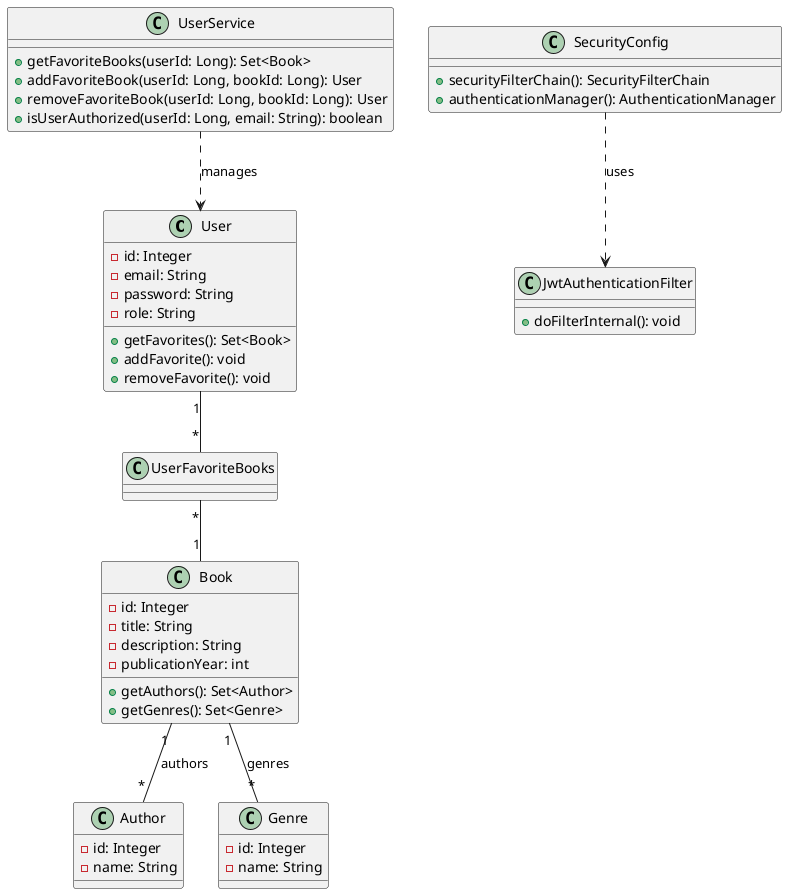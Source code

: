 @startuml

' Class Diagram
class User {
    - id: Integer
    - email: String
    - password: String
    - role: String
    + getFavorites(): Set<Book>
    + addFavorite(): void
    + removeFavorite(): void
}

class Book {
    - id: Integer
    - title: String
    - description: String
    - publicationYear: int
    + getAuthors(): Set<Author>
    + getGenres(): Set<Genre>
}

class Author {
    - id: Integer
    - name: String
}

class Genre {
    - id: Integer
    - name: String
}

class SecurityConfig {
    + securityFilterChain(): SecurityFilterChain
    + authenticationManager(): AuthenticationManager
}

class JwtAuthenticationFilter {
    + doFilterInternal(): void
}

class UserService {
    + getFavoriteBooks(userId: Long): Set<Book>
    + addFavoriteBook(userId: Long, bookId: Long): User
    + removeFavoriteBook(userId: Long, bookId: Long): User
    + isUserAuthorized(userId: Long, email: String): boolean
}

User "1" -- "*" UserFavoriteBooks
UserFavoriteBooks "*" -- "1" Book
Book "1" -- "*" Author : authors
Book "1" -- "*" Genre : genres
SecurityConfig ..> JwtAuthenticationFilter : uses
UserService ..> User : manages

@enduml
